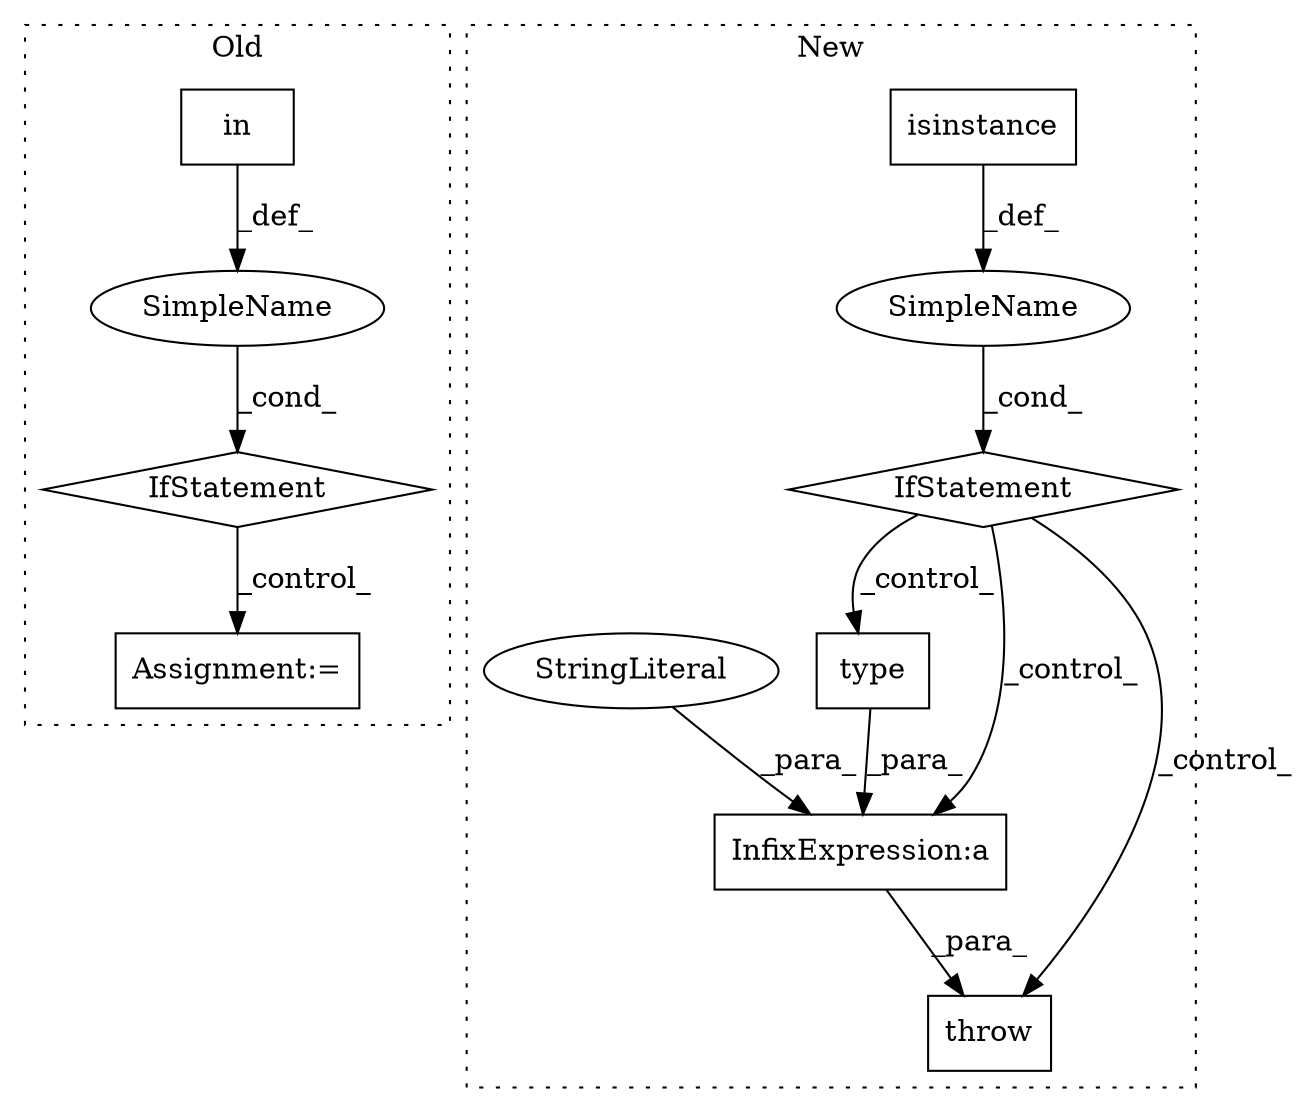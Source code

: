 digraph G {
subgraph cluster0 {
1 [label="in" a="105" s="1212" l="54" shape="box"];
3 [label="IfStatement" a="25" s="1202,1266" l="10,2" shape="diamond"];
4 [label="Assignment:=" a="7" s="1304" l="2" shape="box"];
5 [label="SimpleName" a="42" s="" l="" shape="ellipse"];
label = "Old";
style="dotted";
}
subgraph cluster1 {
2 [label="type" a="32" s="1691,1701" l="5,1" shape="box"];
6 [label="IfStatement" a="25" s="1451,1498" l="4,2" shape="diamond"];
7 [label="SimpleName" a="42" s="" l="" shape="ellipse"];
8 [label="isinstance" a="32" s="1455,1497" l="11,1" shape="box"];
9 [label="InfixExpression:a" a="27" s="1688" l="3" shape="box"];
10 [label="StringLiteral" a="45" s="1656" l="32" shape="ellipse"];
11 [label="throw" a="53" s="1640" l="6" shape="box"];
label = "New";
style="dotted";
}
1 -> 5 [label="_def_"];
2 -> 9 [label="_para_"];
3 -> 4 [label="_control_"];
5 -> 3 [label="_cond_"];
6 -> 2 [label="_control_"];
6 -> 9 [label="_control_"];
6 -> 11 [label="_control_"];
7 -> 6 [label="_cond_"];
8 -> 7 [label="_def_"];
9 -> 11 [label="_para_"];
10 -> 9 [label="_para_"];
}